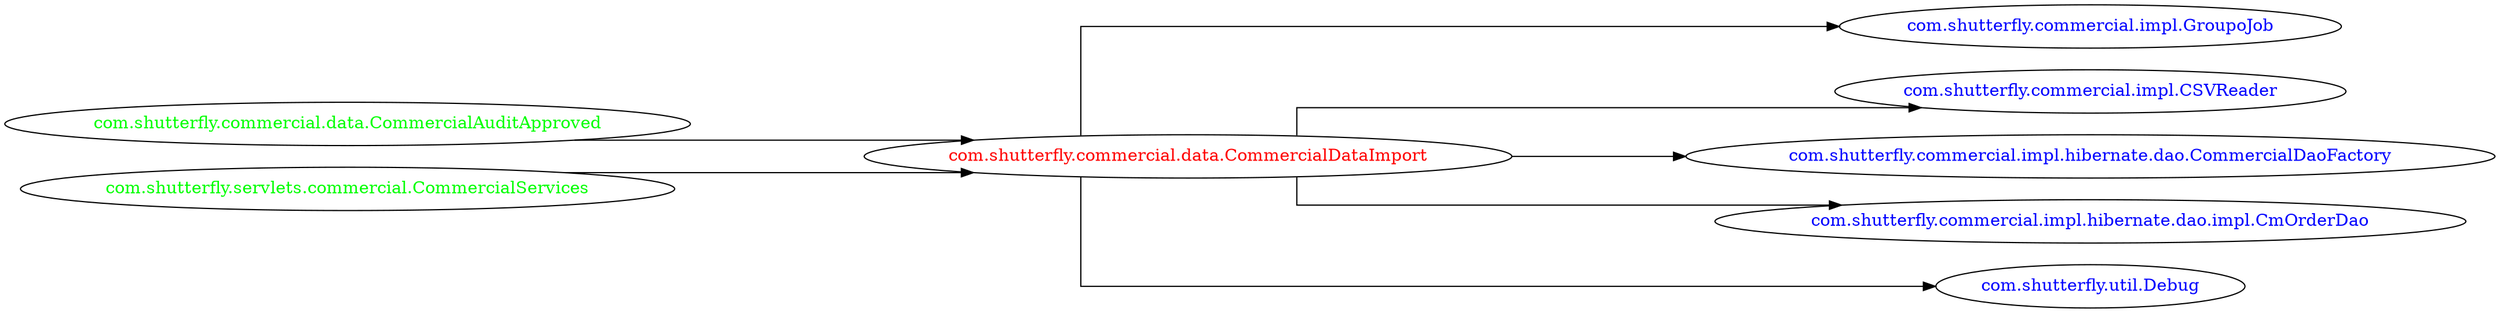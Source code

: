 digraph dependencyGraph {
 concentrate=true;
 ranksep="2.0";
 rankdir="LR"; 
 splines="ortho";
"com.shutterfly.commercial.data.CommercialDataImport" [fontcolor="red"];
"com.shutterfly.commercial.impl.GroupoJob" [ fontcolor="blue" ];
"com.shutterfly.commercial.data.CommercialDataImport"->"com.shutterfly.commercial.impl.GroupoJob";
"com.shutterfly.commercial.impl.CSVReader" [ fontcolor="blue" ];
"com.shutterfly.commercial.data.CommercialDataImport"->"com.shutterfly.commercial.impl.CSVReader";
"com.shutterfly.commercial.impl.hibernate.dao.CommercialDaoFactory" [ fontcolor="blue" ];
"com.shutterfly.commercial.data.CommercialDataImport"->"com.shutterfly.commercial.impl.hibernate.dao.CommercialDaoFactory";
"com.shutterfly.commercial.impl.hibernate.dao.impl.CmOrderDao" [ fontcolor="blue" ];
"com.shutterfly.commercial.data.CommercialDataImport"->"com.shutterfly.commercial.impl.hibernate.dao.impl.CmOrderDao";
"com.shutterfly.util.Debug" [ fontcolor="blue" ];
"com.shutterfly.commercial.data.CommercialDataImport"->"com.shutterfly.util.Debug";
"com.shutterfly.commercial.data.CommercialAuditApproved" [ fontcolor="green" ];
"com.shutterfly.commercial.data.CommercialAuditApproved"->"com.shutterfly.commercial.data.CommercialDataImport";
"com.shutterfly.servlets.commercial.CommercialServices" [ fontcolor="green" ];
"com.shutterfly.servlets.commercial.CommercialServices"->"com.shutterfly.commercial.data.CommercialDataImport";
}